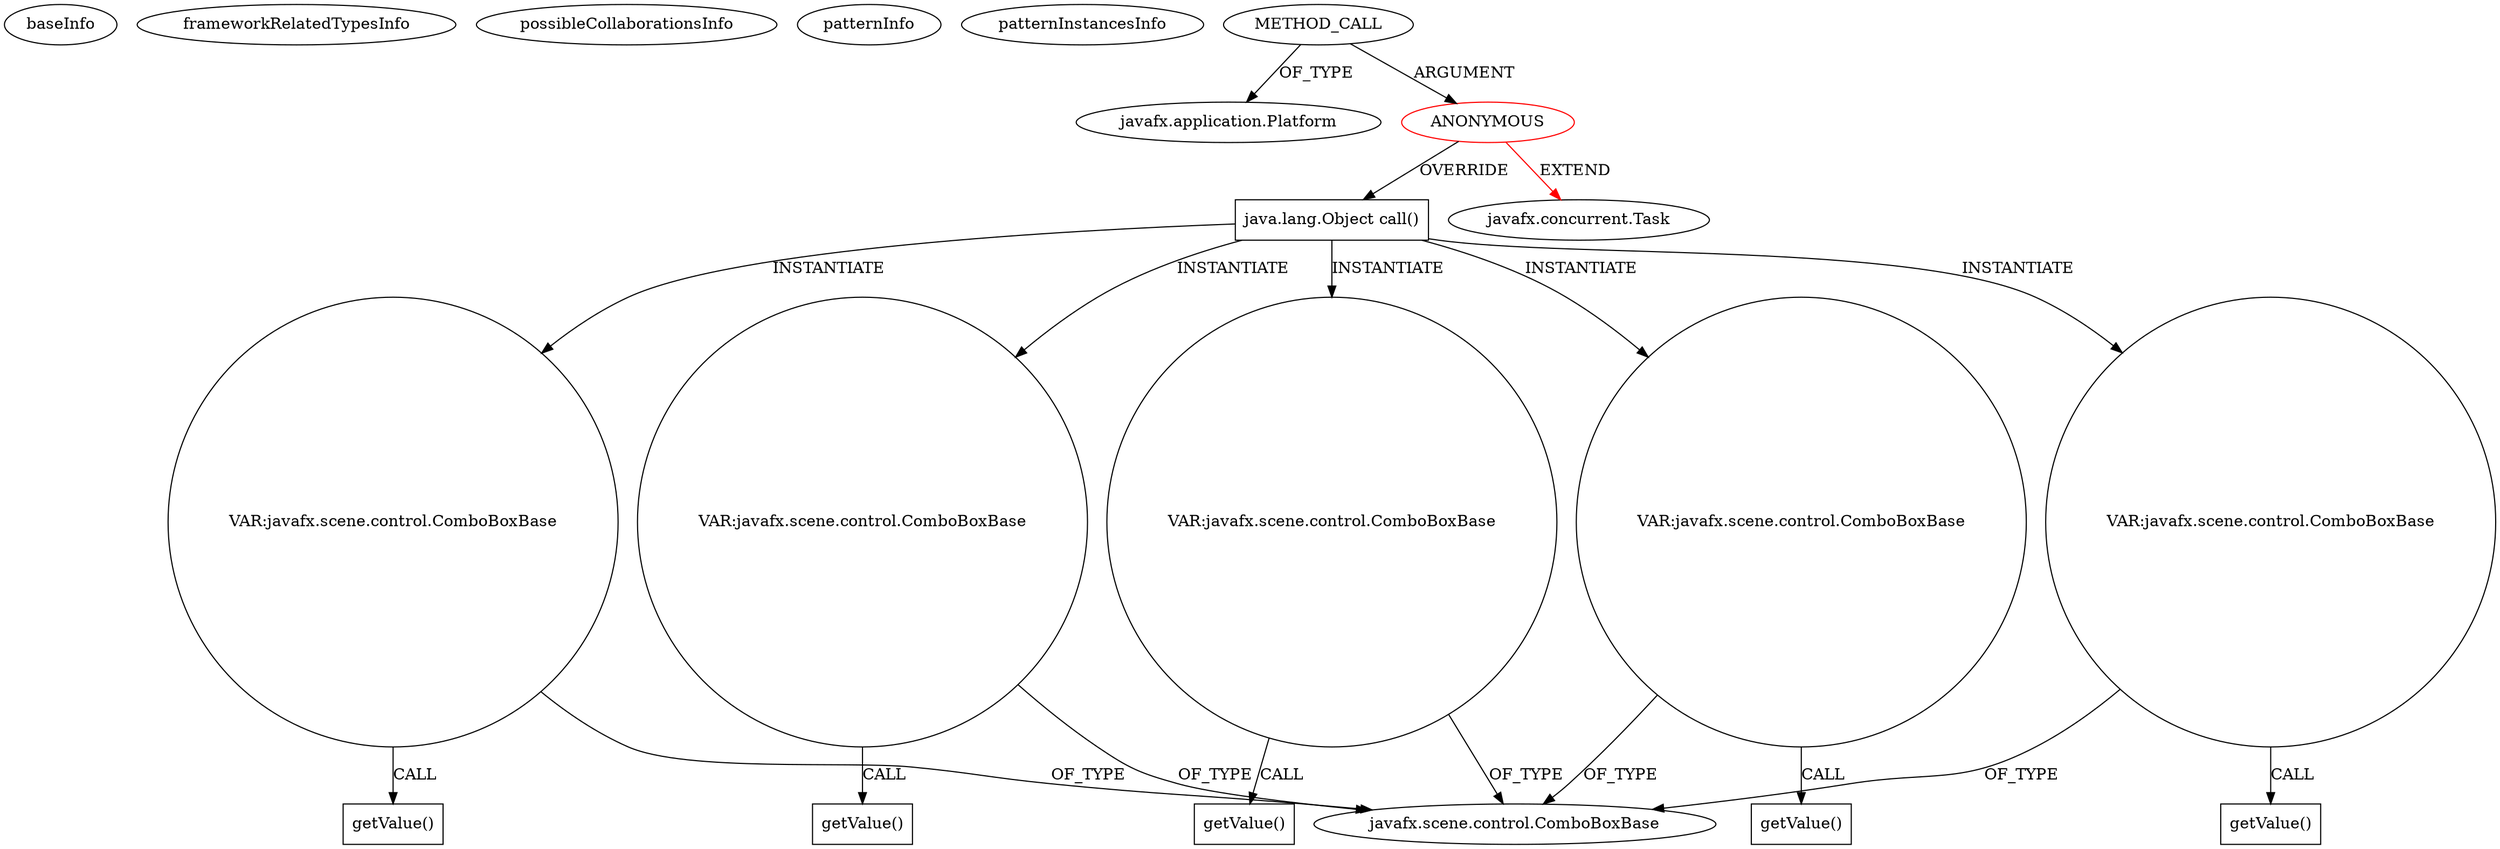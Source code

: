 digraph {
baseInfo[graphId=808,category="pattern",isAnonymous=true,possibleRelation=false]
frameworkRelatedTypesInfo[0="javafx.concurrent.Task"]
possibleCollaborationsInfo[]
patternInfo[frequency=2.0,patternRootClient=0]
patternInstancesInfo[0="tchovanak-DBS_projekt~/tchovanak-DBS_projekt/DBS_projekt-master/src/sk/fiit/tomas/chovanak/dbs/gui/ViewController.java~void zobrazZamestnanec()~4513",1="tchovanak-DBS_projekt~/tchovanak-DBS_projekt/DBS_projekt-master/src/sk/fiit/tomas/chovanak/dbs/gui/ViewController.java~void updateDataEmployee()~4515"]
3[label="javafx.application.Platform",vertexType="FRAMEWORK_CLASS_TYPE",isFrameworkType=false]
2[label="METHOD_CALL",vertexType="OUTSIDE_CALL",isFrameworkType=false]
0[label="ANONYMOUS",vertexType="ROOT_ANONYMOUS_DECLARATION",isFrameworkType=false,color=red]
4[label="java.lang.Object call()",vertexType="OVERRIDING_METHOD_DECLARATION",isFrameworkType=false,shape=box]
11[label="VAR:javafx.scene.control.ComboBoxBase",vertexType="VARIABLE_EXPRESION",isFrameworkType=false,shape=circle]
20[label="VAR:javafx.scene.control.ComboBoxBase",vertexType="VARIABLE_EXPRESION",isFrameworkType=false,shape=circle]
14[label="VAR:javafx.scene.control.ComboBoxBase",vertexType="VARIABLE_EXPRESION",isFrameworkType=false,shape=circle]
17[label="VAR:javafx.scene.control.ComboBoxBase",vertexType="VARIABLE_EXPRESION",isFrameworkType=false,shape=circle]
5[label="VAR:javafx.scene.control.ComboBoxBase",vertexType="VARIABLE_EXPRESION",isFrameworkType=false,shape=circle]
7[label="javafx.scene.control.ComboBoxBase",vertexType="FRAMEWORK_CLASS_TYPE",isFrameworkType=false]
1[label="javafx.concurrent.Task",vertexType="FRAMEWORK_CLASS_TYPE",isFrameworkType=false]
18[label="getValue()",vertexType="INSIDE_CALL",isFrameworkType=false,shape=box]
12[label="getValue()",vertexType="INSIDE_CALL",isFrameworkType=false,shape=box]
21[label="getValue()",vertexType="INSIDE_CALL",isFrameworkType=false,shape=box]
15[label="getValue()",vertexType="INSIDE_CALL",isFrameworkType=false,shape=box]
6[label="getValue()",vertexType="INSIDE_CALL",isFrameworkType=false,shape=box]
4->5[label="INSTANTIATE"]
2->0[label="ARGUMENT"]
20->7[label="OF_TYPE"]
14->7[label="OF_TYPE"]
0->1[label="EXTEND",color=red]
4->14[label="INSTANTIATE"]
17->7[label="OF_TYPE"]
2->3[label="OF_TYPE"]
4->17[label="INSTANTIATE"]
5->7[label="OF_TYPE"]
4->11[label="INSTANTIATE"]
17->18[label="CALL"]
14->15[label="CALL"]
11->7[label="OF_TYPE"]
20->21[label="CALL"]
0->4[label="OVERRIDE"]
4->20[label="INSTANTIATE"]
11->12[label="CALL"]
5->6[label="CALL"]
}
